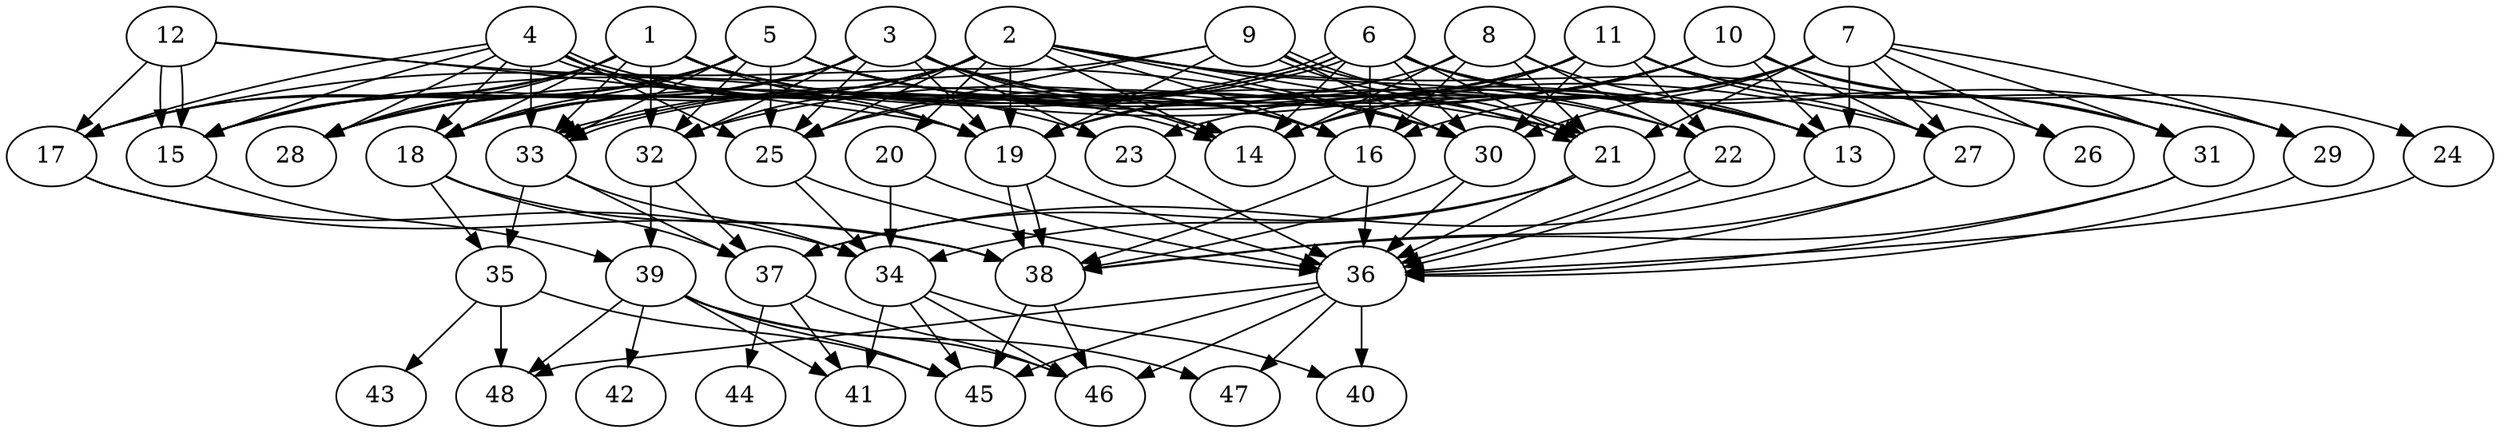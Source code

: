 // DAG (tier=3-complex, mode=data, n=48, ccr=0.523, fat=0.743, density=0.744, regular=0.367, jump=0.320, mindata=4194304, maxdata=33554432)
// DAG automatically generated by daggen at Sun Aug 24 16:33:35 2025
// /home/ermia/Project/Environments/daggen/bin/daggen --dot --ccr 0.523 --fat 0.743 --regular 0.367 --density 0.744 --jump 0.320 --mindata 4194304 --maxdata 33554432 -n 48 
digraph G {
  1 [size="12852368769024000000000", alpha="0.10", expect_size="6426184384512000000000"]
  1 -> 15 [size ="4389470208000000"]
  1 -> 16 [size ="4389470208000000"]
  1 -> 17 [size ="4389470208000000"]
  1 -> 18 [size ="4389470208000000"]
  1 -> 19 [size ="4389470208000000"]
  1 -> 21 [size ="4389470208000000"]
  1 -> 28 [size ="4389470208000000"]
  1 -> 30 [size ="4389470208000000"]
  1 -> 32 [size ="4389470208000000"]
  1 -> 33 [size ="4389470208000000"]
  2 [size="2196267153516422144", alpha="0.15", expect_size="1098133576758211072"]
  2 -> 14 [size ="1137741165232128"]
  2 -> 15 [size ="1137741165232128"]
  2 -> 16 [size ="1137741165232128"]
  2 -> 18 [size ="1137741165232128"]
  2 -> 19 [size ="1137741165232128"]
  2 -> 20 [size ="1137741165232128"]
  2 -> 21 [size ="1137741165232128"]
  2 -> 22 [size ="1137741165232128"]
  2 -> 25 [size ="1137741165232128"]
  2 -> 26 [size ="1137741165232128"]
  2 -> 28 [size ="1137741165232128"]
  2 -> 30 [size ="1137741165232128"]
  2 -> 32 [size ="1137741165232128"]
  3 [size="37549565205096936", alpha="0.09", expect_size="18774782602548468"]
  3 -> 13 [size ="1544036456333312"]
  3 -> 14 [size ="1544036456333312"]
  3 -> 15 [size ="1544036456333312"]
  3 -> 16 [size ="1544036456333312"]
  3 -> 18 [size ="1544036456333312"]
  3 -> 19 [size ="1544036456333312"]
  3 -> 23 [size ="1544036456333312"]
  3 -> 25 [size ="1544036456333312"]
  3 -> 28 [size ="1544036456333312"]
  3 -> 32 [size ="1544036456333312"]
  4 [size="534274457036757056", alpha="0.17", expect_size="267137228518378528"]
  4 -> 14 [size ="8904141648691200"]
  4 -> 14 [size ="8904141648691200"]
  4 -> 15 [size ="8904141648691200"]
  4 -> 17 [size ="8904141648691200"]
  4 -> 18 [size ="8904141648691200"]
  4 -> 19 [size ="8904141648691200"]
  4 -> 23 [size ="8904141648691200"]
  4 -> 25 [size ="8904141648691200"]
  4 -> 28 [size ="8904141648691200"]
  4 -> 33 [size ="8904141648691200"]
  5 [size="772245880858435456", alpha="0.20", expect_size="386122940429217728"]
  5 -> 13 [size ="326109023436800"]
  5 -> 15 [size ="326109023436800"]
  5 -> 16 [size ="326109023436800"]
  5 -> 17 [size ="326109023436800"]
  5 -> 18 [size ="326109023436800"]
  5 -> 22 [size ="326109023436800"]
  5 -> 25 [size ="326109023436800"]
  5 -> 27 [size ="326109023436800"]
  5 -> 28 [size ="326109023436800"]
  5 -> 32 [size ="326109023436800"]
  5 -> 33 [size ="326109023436800"]
  6 [size="160436816607633088", alpha="0.12", expect_size="80218408303816544"]
  6 -> 13 [size ="4534176850116608"]
  6 -> 14 [size ="4534176850116608"]
  6 -> 16 [size ="4534176850116608"]
  6 -> 18 [size ="4534176850116608"]
  6 -> 21 [size ="4534176850116608"]
  6 -> 28 [size ="4534176850116608"]
  6 -> 29 [size ="4534176850116608"]
  6 -> 30 [size ="4534176850116608"]
  6 -> 31 [size ="4534176850116608"]
  6 -> 33 [size ="4534176850116608"]
  6 -> 33 [size ="4534176850116608"]
  7 [size="1850371985449357824", alpha="0.10", expect_size="925185992724678912"]
  7 -> 13 [size ="926782815469568"]
  7 -> 16 [size ="926782815469568"]
  7 -> 21 [size ="926782815469568"]
  7 -> 23 [size ="926782815469568"]
  7 -> 26 [size ="926782815469568"]
  7 -> 27 [size ="926782815469568"]
  7 -> 29 [size ="926782815469568"]
  7 -> 30 [size ="926782815469568"]
  7 -> 31 [size ="926782815469568"]
  8 [size="90541892123799952", alpha="0.20", expect_size="45270946061899976"]
  8 -> 13 [size ="1617499749613568"]
  8 -> 14 [size ="1617499749613568"]
  8 -> 16 [size ="1617499749613568"]
  8 -> 19 [size ="1617499749613568"]
  8 -> 21 [size ="1617499749613568"]
  8 -> 22 [size ="1617499749613568"]
  9 [size="6655920799062987", alpha="0.06", expect_size="3327960399531493"]
  9 -> 13 [size ="164699924594688"]
  9 -> 17 [size ="164699924594688"]
  9 -> 19 [size ="164699924594688"]
  9 -> 21 [size ="164699924594688"]
  9 -> 21 [size ="164699924594688"]
  9 -> 25 [size ="164699924594688"]
  9 -> 30 [size ="164699924594688"]
  10 [size="768494749437919232000", alpha="0.10", expect_size="384247374718959616000"]
  10 -> 13 [size ="671197901619200"]
  10 -> 14 [size ="671197901619200"]
  10 -> 19 [size ="671197901619200"]
  10 -> 24 [size ="671197901619200"]
  10 -> 25 [size ="671197901619200"]
  10 -> 27 [size ="671197901619200"]
  10 -> 31 [size ="671197901619200"]
  10 -> 32 [size ="671197901619200"]
  11 [size="8487829897059800", alpha="0.20", expect_size="4243914948529900"]
  11 -> 14 [size ="144751437283328"]
  11 -> 15 [size ="144751437283328"]
  11 -> 19 [size ="144751437283328"]
  11 -> 22 [size ="144751437283328"]
  11 -> 27 [size ="144751437283328"]
  11 -> 29 [size ="144751437283328"]
  11 -> 30 [size ="144751437283328"]
  11 -> 31 [size ="144751437283328"]
  11 -> 33 [size ="144751437283328"]
  12 [size="23507700855865344000000", alpha="0.18", expect_size="11753850427932672000000"]
  12 -> 15 [size ="6564929863680000"]
  12 -> 15 [size ="6564929863680000"]
  12 -> 17 [size ="6564929863680000"]
  12 -> 19 [size ="6564929863680000"]
  12 -> 30 [size ="6564929863680000"]
  13 [size="10630385435553069056", alpha="0.08", expect_size="5315192717776534528"]
  13 -> 37 [size ="5000384007372800"]
  14 [size="11966312355880850", alpha="0.07", expect_size="5983156177940425"]
  15 [size="435746674258439936", alpha="0.05", expect_size="217873337129219968"]
  15 -> 39 [size ="7953635723968512"]
  16 [size="14736052133767216627712", alpha="0.14", expect_size="7368026066883608313856"]
  16 -> 36 [size ="4808512542605312"]
  16 -> 38 [size ="4808512542605312"]
  17 [size="5135967427852685541376", alpha="0.12", expect_size="2567983713926342770688"]
  17 -> 34 [size ="2381431867179008"]
  17 -> 38 [size ="2381431867179008"]
  18 [size="1109286480865985408", alpha="0.09", expect_size="554643240432992704"]
  18 -> 35 [size ="2550255077818368"]
  18 -> 37 [size ="2550255077818368"]
  18 -> 38 [size ="2550255077818368"]
  19 [size="30608934759647368183808", alpha="0.15", expect_size="15304467379823684091904"]
  19 -> 36 [size ="7828083763576832"]
  19 -> 38 [size ="7828083763576832"]
  19 -> 38 [size ="7828083763576832"]
  20 [size="10875387734405765120", alpha="0.14", expect_size="5437693867202882560"]
  20 -> 34 [size ="8775068226158592"]
  20 -> 36 [size ="8775068226158592"]
  21 [size="310150344408527552", alpha="0.01", expect_size="155075172204263776"]
  21 -> 34 [size ="7931437260996608"]
  21 -> 36 [size ="7931437260996608"]
  21 -> 37 [size ="7931437260996608"]
  22 [size="26006401973276574220288", alpha="0.16", expect_size="13003200986638287110144"]
  22 -> 36 [size ="7022258853773312"]
  22 -> 36 [size ="7022258853773312"]
  23 [size="8119495556320477184", alpha="0.12", expect_size="4059747778160238592"]
  23 -> 36 [size ="7303651018145792"]
  24 [size="600332016144440576", alpha="0.11", expect_size="300166008072220288"]
  24 -> 36 [size ="485929588359168"]
  25 [size="396721197298782720", alpha="0.11", expect_size="198360598649391360"]
  25 -> 34 [size ="385610887987200"]
  25 -> 36 [size ="385610887987200"]
  26 [size="1909282207197822976000", alpha="0.04", expect_size="954641103598911488000"]
  27 [size="3290396943712256000000", alpha="0.07", expect_size="1645198471856128000000"]
  27 -> 36 [size ="1769791815680000"]
  27 -> 38 [size ="1769791815680000"]
  28 [size="20490639135367346782208", alpha="0.14", expect_size="10245319567683673391104"]
  29 [size="10065292889857830", alpha="0.01", expect_size="5032646444928915"]
  29 -> 36 [size ="701394466111488"]
  30 [size="732723248704400654336", alpha="0.01", expect_size="366361624352200327168"]
  30 -> 36 [size ="650204495740928"]
  30 -> 38 [size ="650204495740928"]
  31 [size="6038327507940608000", alpha="0.11", expect_size="3019163753970304000"]
  31 -> 36 [size ="2137563020132352"]
  31 -> 38 [size ="2137563020132352"]
  32 [size="2927124641185076224", alpha="0.07", expect_size="1463562320592538112"]
  32 -> 37 [size ="1056969850880000"]
  32 -> 39 [size ="1056969850880000"]
  33 [size="762085783015606400", alpha="0.09", expect_size="381042891507803200"]
  33 -> 34 [size ="686592540803072"]
  33 -> 35 [size ="686592540803072"]
  33 -> 37 [size ="686592540803072"]
  34 [size="10517876207376707584", alpha="0.19", expect_size="5258938103688353792"]
  34 -> 40 [size ="3604860842803200"]
  34 -> 41 [size ="3604860842803200"]
  34 -> 45 [size ="3604860842803200"]
  34 -> 46 [size ="3604860842803200"]
  35 [size="4375301125211376128", alpha="0.04", expect_size="2187650562605688064"]
  35 -> 43 [size ="2157965389856768"]
  35 -> 45 [size ="2157965389856768"]
  35 -> 48 [size ="2157965389856768"]
  36 [size="26112643843270080", alpha="0.08", expect_size="13056321921635040"]
  36 -> 40 [size ="974284214239232"]
  36 -> 45 [size ="974284214239232"]
  36 -> 46 [size ="974284214239232"]
  36 -> 47 [size ="974284214239232"]
  36 -> 48 [size ="974284214239232"]
  37 [size="5250198258466798174208", alpha="0.12", expect_size="2625099129233399087104"]
  37 -> 41 [size ="2416613085151232"]
  37 -> 44 [size ="2416613085151232"]
  37 -> 46 [size ="2416613085151232"]
  38 [size="8174574686027307008", alpha="0.05", expect_size="4087287343013653504"]
  38 -> 45 [size ="6781171392315392"]
  38 -> 46 [size ="6781171392315392"]
  39 [size="19889290234395936", alpha="0.09", expect_size="9944645117197968"]
  39 -> 41 [size ="815040919764992"]
  39 -> 42 [size ="815040919764992"]
  39 -> 45 [size ="815040919764992"]
  39 -> 46 [size ="815040919764992"]
  39 -> 47 [size ="815040919764992"]
  39 -> 48 [size ="815040919764992"]
  40 [size="48679347071609632", alpha="0.08", expect_size="24339673535804816"]
  41 [size="35456120605736448", alpha="0.15", expect_size="17728060302868224"]
  42 [size="141080672058158592", alpha="0.01", expect_size="70540336029079296"]
  43 [size="346634844681273344000", alpha="0.07", expect_size="173317422340636672000"]
  44 [size="28080919784548488", alpha="0.16", expect_size="14040459892274244"]
  45 [size="129009003089179168", alpha="0.14", expect_size="64504501544589584"]
  46 [size="1528685310738363136", alpha="0.14", expect_size="764342655369181568"]
  47 [size="4254978960932170752", alpha="0.11", expect_size="2127489480466085376"]
  48 [size="13733072283506776735744", alpha="0.17", expect_size="6866536141753388367872"]
}